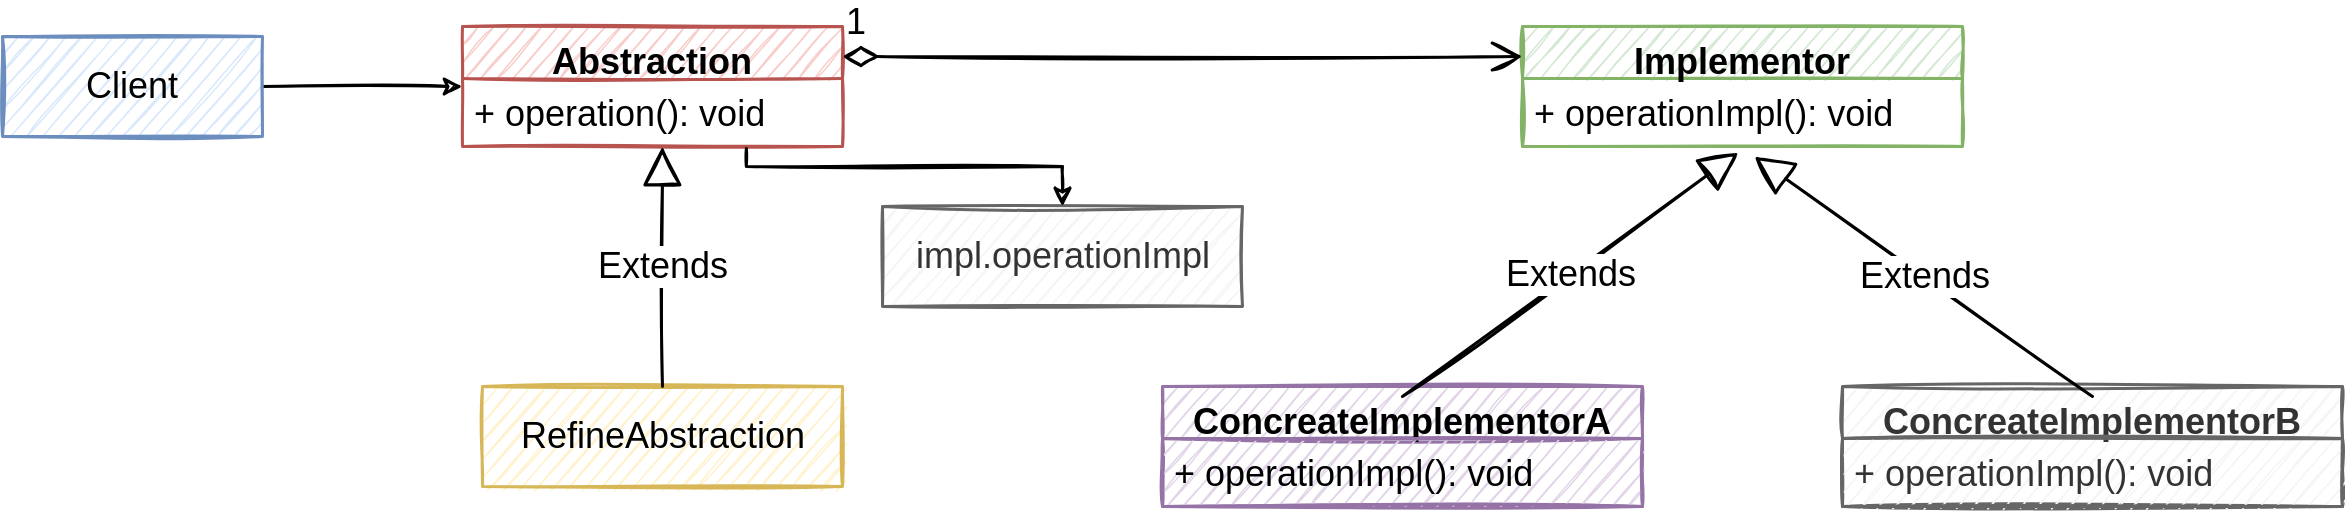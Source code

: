 <mxfile version="20.2.3" type="device"><diagram id="NGm_nT88N8FqhTaewvkt" name="第 1 页"><mxGraphModel dx="2249" dy="878" grid="1" gridSize="10" guides="1" tooltips="1" connect="1" arrows="1" fold="1" page="1" pageScale="1" pageWidth="827" pageHeight="1169" math="0" shadow="0"><root><mxCell id="0"/><mxCell id="1" parent="0"/><mxCell id="Mv8d12o7y8gkmrZeY74E-19" style="edgeStyle=orthogonalEdgeStyle;rounded=0;orthogonalLoop=1;jettySize=auto;html=1;exitX=1;exitY=0.5;exitDx=0;exitDy=0;entryX=0;entryY=0.118;entryDx=0;entryDy=0;entryPerimeter=0;fontSize=18;strokeWidth=1.5;sketch=1;" edge="1" parent="1" source="71tZlg1oUFOGQ1304Mce-2" target="Mv8d12o7y8gkmrZeY74E-8"><mxGeometry relative="1" as="geometry"/></mxCell><mxCell id="71tZlg1oUFOGQ1304Mce-2" value="Client" style="rounded=0;whiteSpace=wrap;html=1;fontSize=18;strokeWidth=1.5;fillColor=#dae8fc;strokeColor=#6c8ebf;sketch=1;" parent="1" vertex="1"><mxGeometry x="-30" y="225" width="130" height="50" as="geometry"/></mxCell><mxCell id="Mv8d12o7y8gkmrZeY74E-5" value="Abstraction" style="swimlane;fontStyle=1;align=center;verticalAlign=top;childLayout=stackLayout;horizontal=1;startSize=26;horizontalStack=0;resizeParent=1;resizeParentMax=0;resizeLast=0;collapsible=1;marginBottom=0;fontSize=18;strokeWidth=1.5;sketch=1;fillColor=#f8cecc;strokeColor=#b85450;" vertex="1" parent="1"><mxGeometry x="200" y="220" width="190" height="60" as="geometry"/></mxCell><mxCell id="Mv8d12o7y8gkmrZeY74E-8" value="+ operation(): void" style="text;strokeColor=none;fillColor=none;align=left;verticalAlign=top;spacingLeft=4;spacingRight=4;overflow=hidden;rotatable=0;points=[[0,0.5],[1,0.5]];portConstraint=eastwest;fontSize=18;strokeWidth=1.5;sketch=1;" vertex="1" parent="Mv8d12o7y8gkmrZeY74E-5"><mxGeometry y="26" width="190" height="34" as="geometry"/></mxCell><mxCell id="Mv8d12o7y8gkmrZeY74E-9" value="Implementor" style="swimlane;fontStyle=1;align=center;verticalAlign=top;childLayout=stackLayout;horizontal=1;startSize=26;horizontalStack=0;resizeParent=1;resizeParentMax=0;resizeLast=0;collapsible=1;marginBottom=0;fontSize=18;strokeWidth=1.5;sketch=1;fillColor=#d5e8d4;strokeColor=#82b366;" vertex="1" parent="1"><mxGeometry x="730" y="220" width="220" height="60" as="geometry"/></mxCell><mxCell id="Mv8d12o7y8gkmrZeY74E-12" value="+ operationImpl(): void" style="text;strokeColor=none;fillColor=none;align=left;verticalAlign=top;spacingLeft=4;spacingRight=4;overflow=hidden;rotatable=0;points=[[0,0.5],[1,0.5]];portConstraint=eastwest;fontSize=18;strokeWidth=1.5;sketch=1;" vertex="1" parent="Mv8d12o7y8gkmrZeY74E-9"><mxGeometry y="26" width="220" height="34" as="geometry"/></mxCell><mxCell id="Mv8d12o7y8gkmrZeY74E-13" value="ConcreateImplementorA" style="swimlane;fontStyle=1;align=center;verticalAlign=top;childLayout=stackLayout;horizontal=1;startSize=26;horizontalStack=0;resizeParent=1;resizeParentMax=0;resizeLast=0;collapsible=1;marginBottom=0;fontSize=18;strokeWidth=1.5;sketch=1;fillColor=#e1d5e7;strokeColor=#9673a6;" vertex="1" parent="1"><mxGeometry x="550" y="400" width="240" height="60" as="geometry"/></mxCell><mxCell id="Mv8d12o7y8gkmrZeY74E-14" value="+ operationImpl(): void" style="text;strokeColor=#9673a6;fillColor=#e1d5e7;align=left;verticalAlign=top;spacingLeft=4;spacingRight=4;overflow=hidden;rotatable=0;points=[[0,0.5],[1,0.5]];portConstraint=eastwest;fontSize=18;strokeWidth=1.5;sketch=1;" vertex="1" parent="Mv8d12o7y8gkmrZeY74E-13"><mxGeometry y="26" width="240" height="34" as="geometry"/></mxCell><mxCell id="Mv8d12o7y8gkmrZeY74E-15" value="ConcreateImplementorB" style="swimlane;fontStyle=1;align=center;verticalAlign=top;childLayout=stackLayout;horizontal=1;startSize=26;horizontalStack=0;resizeParent=1;resizeParentMax=0;resizeLast=0;collapsible=1;marginBottom=0;fontSize=18;strokeWidth=1.5;sketch=1;fillColor=#f5f5f5;strokeColor=#666666;fontColor=#333333;" vertex="1" parent="1"><mxGeometry x="890" y="400" width="250" height="60" as="geometry"/></mxCell><mxCell id="Mv8d12o7y8gkmrZeY74E-16" value="+ operationImpl(): void" style="text;strokeColor=#666666;fillColor=#f5f5f5;align=left;verticalAlign=top;spacingLeft=4;spacingRight=4;overflow=hidden;rotatable=0;points=[[0,0.5],[1,0.5]];portConstraint=eastwest;fontSize=18;strokeWidth=1.5;sketch=1;fontColor=#333333;" vertex="1" parent="Mv8d12o7y8gkmrZeY74E-15"><mxGeometry y="26" width="250" height="34" as="geometry"/></mxCell><mxCell id="Mv8d12o7y8gkmrZeY74E-17" value="Extends" style="endArrow=block;endSize=16;endFill=0;html=1;rounded=0;fontSize=18;entryX=0.491;entryY=1.088;entryDx=0;entryDy=0;entryPerimeter=0;exitX=0.5;exitY=0;exitDx=0;exitDy=0;strokeWidth=1.5;sketch=1;" edge="1" parent="1" target="Mv8d12o7y8gkmrZeY74E-12"><mxGeometry width="160" relative="1" as="geometry"><mxPoint x="670" y="405" as="sourcePoint"/><mxPoint x="750" y="385" as="targetPoint"/></mxGeometry></mxCell><mxCell id="Mv8d12o7y8gkmrZeY74E-18" value="Extends" style="endArrow=block;endSize=16;endFill=0;html=1;rounded=0;fontSize=18;entryX=0.527;entryY=1.147;entryDx=0;entryDy=0;entryPerimeter=0;exitX=0.5;exitY=0;exitDx=0;exitDy=0;strokeWidth=1.5;sketch=1;" edge="1" parent="1" target="Mv8d12o7y8gkmrZeY74E-12"><mxGeometry width="160" relative="1" as="geometry"><mxPoint x="1015" y="405" as="sourcePoint"/><mxPoint x="910" y="405" as="targetPoint"/></mxGeometry></mxCell><mxCell id="Mv8d12o7y8gkmrZeY74E-21" value="RefineAbstraction" style="html=1;fontSize=18;strokeWidth=1.5;sketch=1;fillColor=#fff2cc;strokeColor=#d6b656;" vertex="1" parent="1"><mxGeometry x="210" y="400" width="180" height="50" as="geometry"/></mxCell><mxCell id="Mv8d12o7y8gkmrZeY74E-22" value="Extends" style="endArrow=block;endSize=16;endFill=0;html=1;rounded=0;fontSize=18;strokeWidth=1.5;entryX=0.526;entryY=1;entryDx=0;entryDy=0;entryPerimeter=0;exitX=0.5;exitY=0;exitDx=0;exitDy=0;sketch=1;" edge="1" parent="1" source="Mv8d12o7y8gkmrZeY74E-21" target="Mv8d12o7y8gkmrZeY74E-8"><mxGeometry width="160" relative="1" as="geometry"><mxPoint x="90" y="410" as="sourcePoint"/><mxPoint x="250" y="410" as="targetPoint"/></mxGeometry></mxCell><mxCell id="Mv8d12o7y8gkmrZeY74E-23" value="1" style="endArrow=open;html=1;endSize=12;startArrow=diamondThin;startSize=14;startFill=0;edgeStyle=orthogonalEdgeStyle;align=left;verticalAlign=bottom;rounded=0;fontSize=18;strokeWidth=1.5;entryX=0;entryY=0.25;entryDx=0;entryDy=0;sketch=1;exitX=1;exitY=0.25;exitDx=0;exitDy=0;" edge="1" parent="1" source="Mv8d12o7y8gkmrZeY74E-5" target="Mv8d12o7y8gkmrZeY74E-9"><mxGeometry x="-1" y="3" relative="1" as="geometry"><mxPoint x="450" y="240" as="sourcePoint"/><mxPoint x="610" y="240" as="targetPoint"/></mxGeometry></mxCell><mxCell id="Mv8d12o7y8gkmrZeY74E-24" value="impl.operationImpl" style="html=1;sketch=1;fontSize=18;strokeWidth=1.5;fillColor=#f5f5f5;fontColor=#333333;strokeColor=#666666;" vertex="1" parent="1"><mxGeometry x="410" y="310" width="180" height="50" as="geometry"/></mxCell><mxCell id="Mv8d12o7y8gkmrZeY74E-25" style="edgeStyle=orthogonalEdgeStyle;rounded=0;sketch=1;orthogonalLoop=1;jettySize=auto;html=1;exitX=0.747;exitY=1.029;exitDx=0;exitDy=0;entryX=0.5;entryY=0;entryDx=0;entryDy=0;fontSize=18;strokeWidth=1.5;exitPerimeter=0;" edge="1" parent="1" source="Mv8d12o7y8gkmrZeY74E-8" target="Mv8d12o7y8gkmrZeY74E-24"><mxGeometry relative="1" as="geometry"><Array as="points"><mxPoint x="342" y="290"/><mxPoint x="500" y="290"/></Array></mxGeometry></mxCell></root></mxGraphModel></diagram></mxfile>
